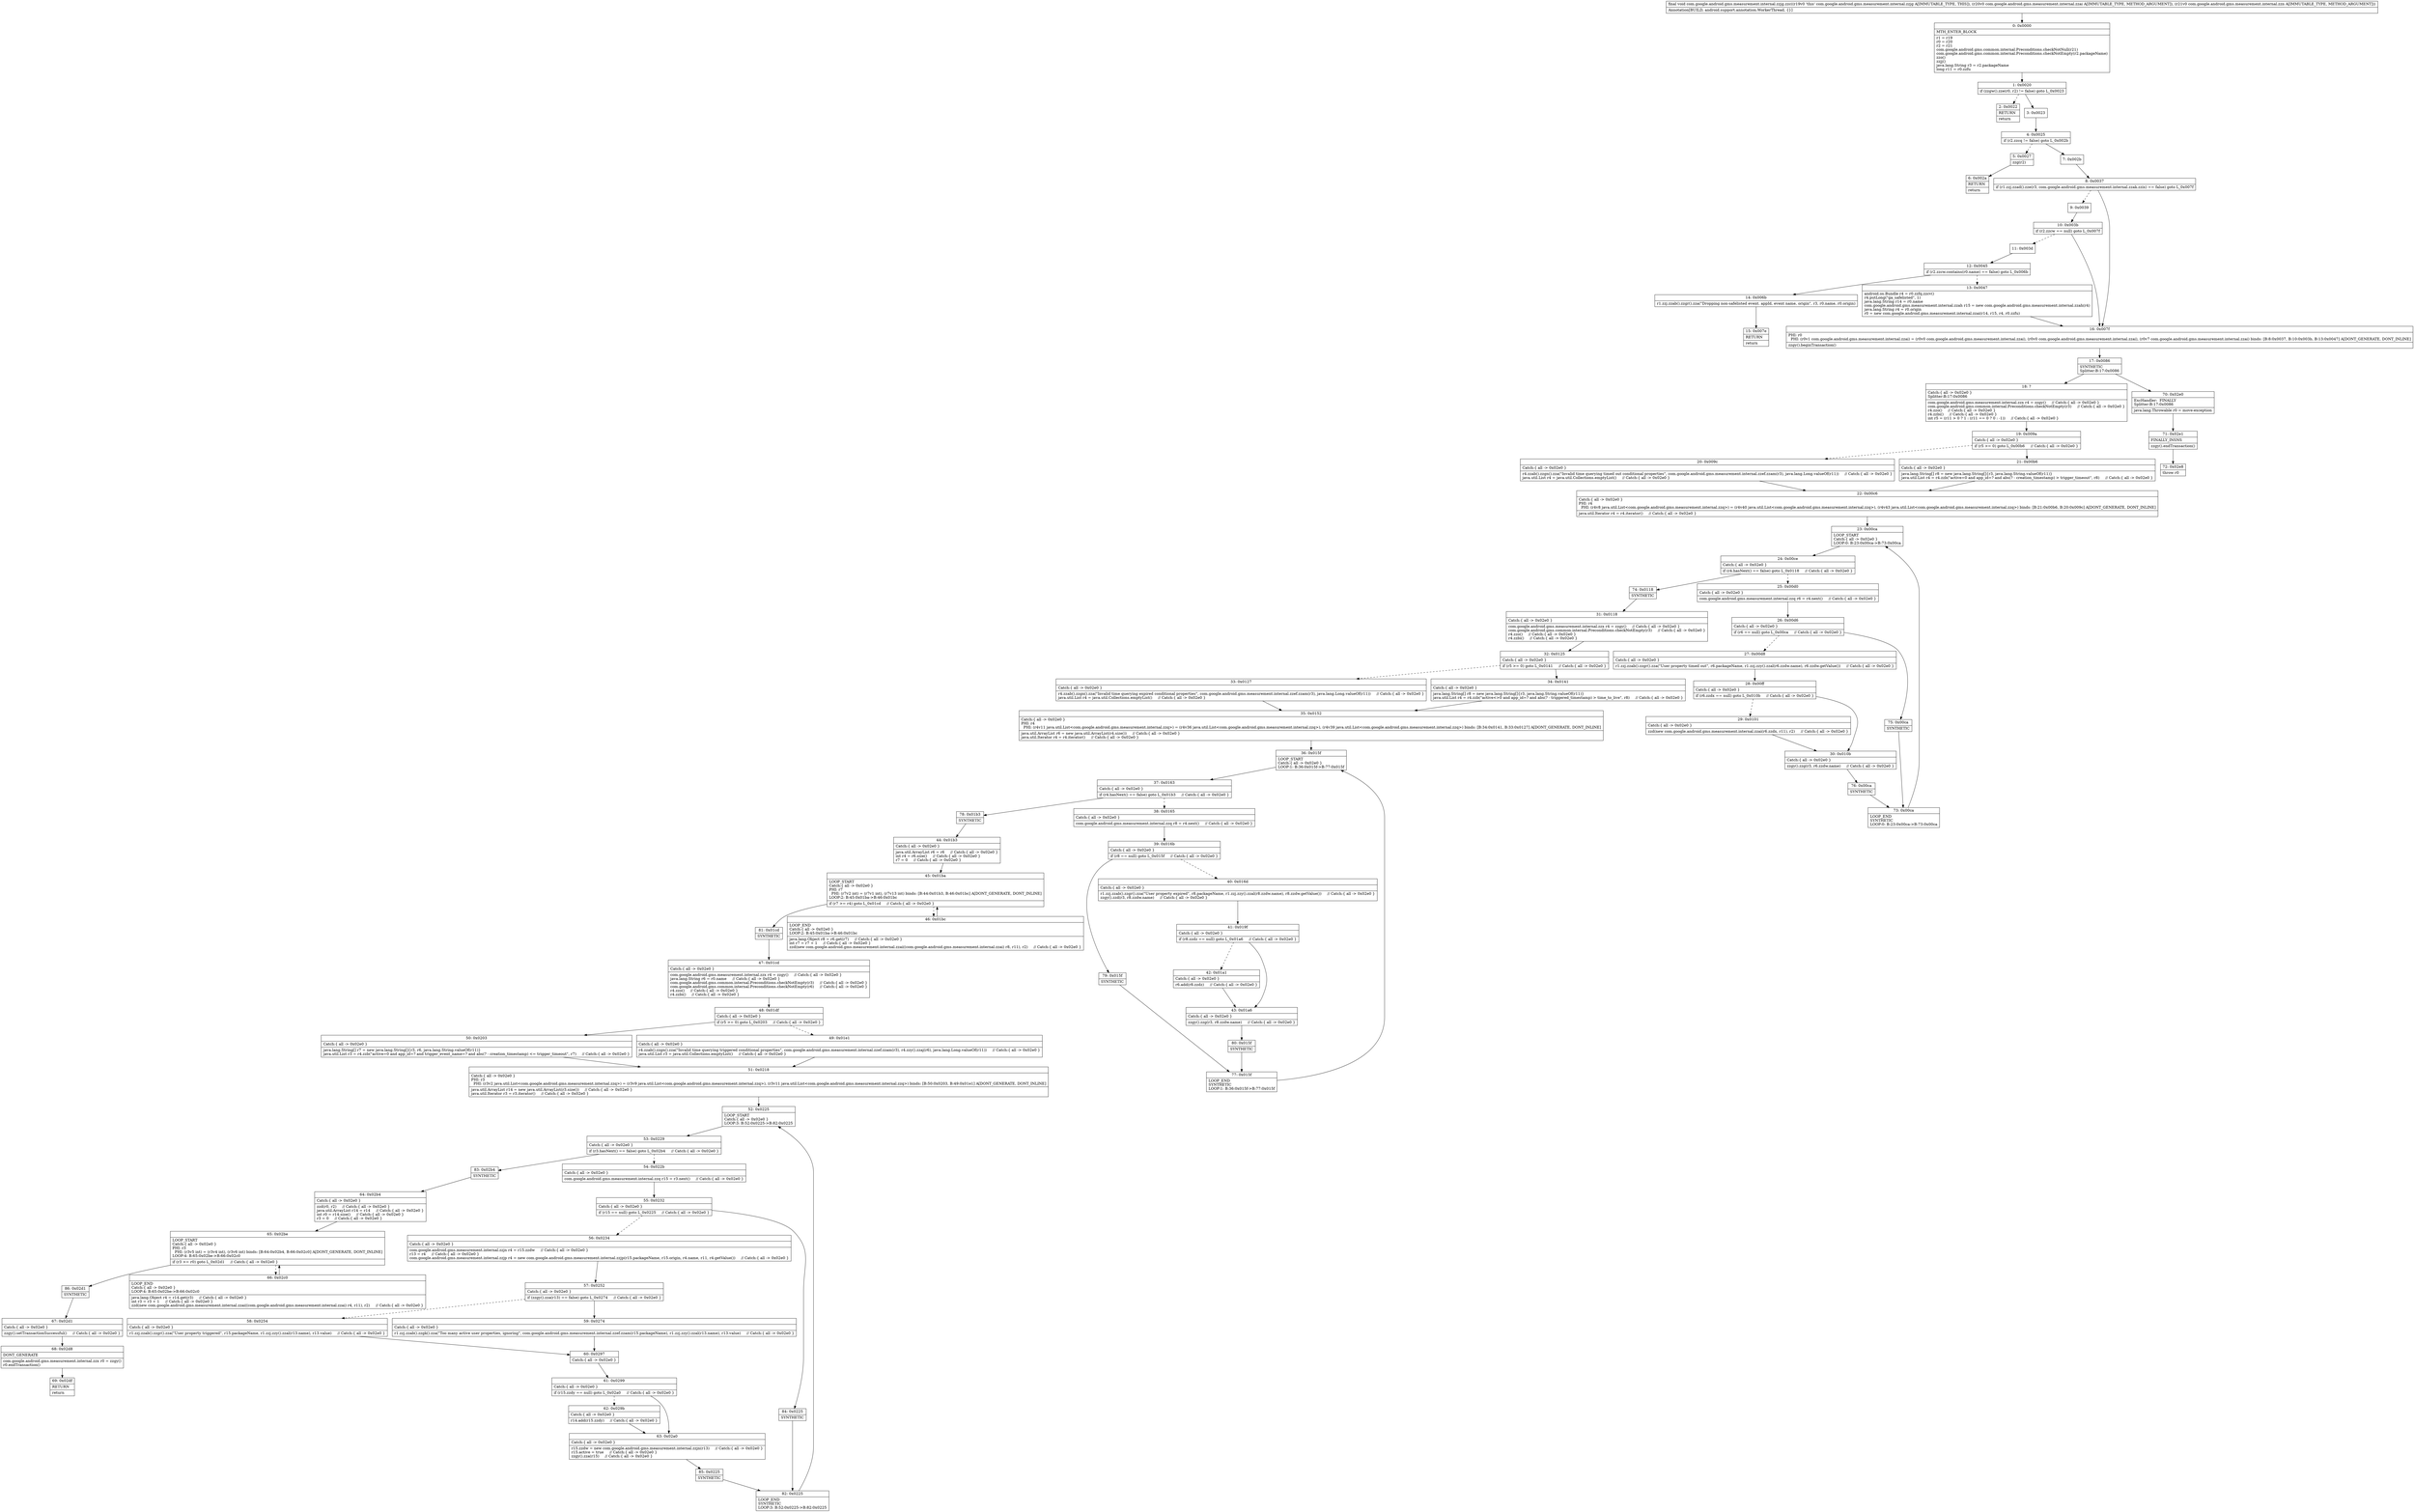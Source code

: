 digraph "CFG forcom.google.android.gms.measurement.internal.zzjg.zzc(Lcom\/google\/android\/gms\/measurement\/internal\/zzai;Lcom\/google\/android\/gms\/measurement\/internal\/zzn;)V" {
Node_0 [shape=record,label="{0\:\ 0x0000|MTH_ENTER_BLOCK\l|r1 = r19\lr0 = r20\lr2 = r21\lcom.google.android.gms.common.internal.Preconditions.checkNotNull(r21)\lcom.google.android.gms.common.internal.Preconditions.checkNotEmpty(r2.packageName)\lzzo()\lzzjj()\ljava.lang.String r3 = r2.packageName\llong r11 = r0.zzfu\l}"];
Node_1 [shape=record,label="{1\:\ 0x0020|if (zzgw().zze(r0, r2) != false) goto L_0x0023\l}"];
Node_2 [shape=record,label="{2\:\ 0x0022|RETURN\l|return\l}"];
Node_3 [shape=record,label="{3\:\ 0x0023}"];
Node_4 [shape=record,label="{4\:\ 0x0025|if (r2.zzcq != false) goto L_0x002b\l}"];
Node_5 [shape=record,label="{5\:\ 0x0027|zzg(r2)\l}"];
Node_6 [shape=record,label="{6\:\ 0x002a|RETURN\l|return\l}"];
Node_7 [shape=record,label="{7\:\ 0x002b}"];
Node_8 [shape=record,label="{8\:\ 0x0037|if (r1.zzj.zzad().zze(r3, com.google.android.gms.measurement.internal.zzak.zzix) == false) goto L_0x007f\l}"];
Node_9 [shape=record,label="{9\:\ 0x0039}"];
Node_10 [shape=record,label="{10\:\ 0x003b|if (r2.zzcw == null) goto L_0x007f\l}"];
Node_11 [shape=record,label="{11\:\ 0x003d}"];
Node_12 [shape=record,label="{12\:\ 0x0045|if (r2.zzcw.contains(r0.name) == false) goto L_0x006b\l}"];
Node_13 [shape=record,label="{13\:\ 0x0047|android.os.Bundle r4 = r0.zzfq.zzcv()\lr4.putLong(\"ga_safelisted\", 1)\ljava.lang.String r14 = r0.name\lcom.google.android.gms.measurement.internal.zzah r15 = new com.google.android.gms.measurement.internal.zzah(r4)\ljava.lang.String r4 = r0.origin\lr0 = new com.google.android.gms.measurement.internal.zzai(r14, r15, r4, r0.zzfu)\l}"];
Node_14 [shape=record,label="{14\:\ 0x006b|r1.zzj.zzab().zzgr().zza(\"Dropping non\-safelisted event. appId, event name, origin\", r3, r0.name, r0.origin)\l}"];
Node_15 [shape=record,label="{15\:\ 0x007e|RETURN\l|return\l}"];
Node_16 [shape=record,label="{16\:\ 0x007f|PHI: r0 \l  PHI: (r0v1 com.google.android.gms.measurement.internal.zzai) = (r0v0 com.google.android.gms.measurement.internal.zzai), (r0v0 com.google.android.gms.measurement.internal.zzai), (r0v7 com.google.android.gms.measurement.internal.zzai) binds: [B:8:0x0037, B:10:0x003b, B:13:0x0047] A[DONT_GENERATE, DONT_INLINE]\l|zzgy().beginTransaction()\l}"];
Node_17 [shape=record,label="{17\:\ 0x0086|SYNTHETIC\lSplitter:B:17:0x0086\l}"];
Node_18 [shape=record,label="{18\:\ ?|Catch:\{ all \-\> 0x02e0 \}\lSplitter:B:17:0x0086\l|com.google.android.gms.measurement.internal.zzx r4 = zzgy()     \/\/ Catch:\{ all \-\> 0x02e0 \}\lcom.google.android.gms.common.internal.Preconditions.checkNotEmpty(r3)     \/\/ Catch:\{ all \-\> 0x02e0 \}\lr4.zzo()     \/\/ Catch:\{ all \-\> 0x02e0 \}\lr4.zzbi()     \/\/ Catch:\{ all \-\> 0x02e0 \}\lint r5 = (r11 \> 0 ? 1 : (r11 == 0 ? 0 : \-1))     \/\/ Catch:\{ all \-\> 0x02e0 \}\l}"];
Node_19 [shape=record,label="{19\:\ 0x009a|Catch:\{ all \-\> 0x02e0 \}\l|if (r5 \>= 0) goto L_0x00b6     \/\/ Catch:\{ all \-\> 0x02e0 \}\l}"];
Node_20 [shape=record,label="{20\:\ 0x009c|Catch:\{ all \-\> 0x02e0 \}\l|r4.zzab().zzgn().zza(\"Invalid time querying timed out conditional properties\", com.google.android.gms.measurement.internal.zzef.zzam(r3), java.lang.Long.valueOf(r11))     \/\/ Catch:\{ all \-\> 0x02e0 \}\ljava.util.List r4 = java.util.Collections.emptyList()     \/\/ Catch:\{ all \-\> 0x02e0 \}\l}"];
Node_21 [shape=record,label="{21\:\ 0x00b6|Catch:\{ all \-\> 0x02e0 \}\l|java.lang.String[] r8 = new java.lang.String[]\{r3, java.lang.String.valueOf(r11)\}\ljava.util.List r4 = r4.zzb(\"active=0 and app_id=? and abs(? \- creation_timestamp) \> trigger_timeout\", r8)     \/\/ Catch:\{ all \-\> 0x02e0 \}\l}"];
Node_22 [shape=record,label="{22\:\ 0x00c6|Catch:\{ all \-\> 0x02e0 \}\lPHI: r4 \l  PHI: (r4v8 java.util.List\<com.google.android.gms.measurement.internal.zzq\>) = (r4v40 java.util.List\<com.google.android.gms.measurement.internal.zzq\>), (r4v43 java.util.List\<com.google.android.gms.measurement.internal.zzq\>) binds: [B:21:0x00b6, B:20:0x009c] A[DONT_GENERATE, DONT_INLINE]\l|java.util.Iterator r4 = r4.iterator()     \/\/ Catch:\{ all \-\> 0x02e0 \}\l}"];
Node_23 [shape=record,label="{23\:\ 0x00ca|LOOP_START\lCatch:\{ all \-\> 0x02e0 \}\lLOOP:0: B:23:0x00ca\-\>B:73:0x00ca\l}"];
Node_24 [shape=record,label="{24\:\ 0x00ce|Catch:\{ all \-\> 0x02e0 \}\l|if (r4.hasNext() == false) goto L_0x0118     \/\/ Catch:\{ all \-\> 0x02e0 \}\l}"];
Node_25 [shape=record,label="{25\:\ 0x00d0|Catch:\{ all \-\> 0x02e0 \}\l|com.google.android.gms.measurement.internal.zzq r6 = r4.next()     \/\/ Catch:\{ all \-\> 0x02e0 \}\l}"];
Node_26 [shape=record,label="{26\:\ 0x00d6|Catch:\{ all \-\> 0x02e0 \}\l|if (r6 == null) goto L_0x00ca     \/\/ Catch:\{ all \-\> 0x02e0 \}\l}"];
Node_27 [shape=record,label="{27\:\ 0x00d8|Catch:\{ all \-\> 0x02e0 \}\l|r1.zzj.zzab().zzgr().zza(\"User property timed out\", r6.packageName, r1.zzj.zzy().zzal(r6.zzdw.name), r6.zzdw.getValue())     \/\/ Catch:\{ all \-\> 0x02e0 \}\l}"];
Node_28 [shape=record,label="{28\:\ 0x00ff|Catch:\{ all \-\> 0x02e0 \}\l|if (r6.zzdx == null) goto L_0x010b     \/\/ Catch:\{ all \-\> 0x02e0 \}\l}"];
Node_29 [shape=record,label="{29\:\ 0x0101|Catch:\{ all \-\> 0x02e0 \}\l|zzd(new com.google.android.gms.measurement.internal.zzai(r6.zzdx, r11), r2)     \/\/ Catch:\{ all \-\> 0x02e0 \}\l}"];
Node_30 [shape=record,label="{30\:\ 0x010b|Catch:\{ all \-\> 0x02e0 \}\l|zzgy().zzg(r3, r6.zzdw.name)     \/\/ Catch:\{ all \-\> 0x02e0 \}\l}"];
Node_31 [shape=record,label="{31\:\ 0x0118|Catch:\{ all \-\> 0x02e0 \}\l|com.google.android.gms.measurement.internal.zzx r4 = zzgy()     \/\/ Catch:\{ all \-\> 0x02e0 \}\lcom.google.android.gms.common.internal.Preconditions.checkNotEmpty(r3)     \/\/ Catch:\{ all \-\> 0x02e0 \}\lr4.zzo()     \/\/ Catch:\{ all \-\> 0x02e0 \}\lr4.zzbi()     \/\/ Catch:\{ all \-\> 0x02e0 \}\l}"];
Node_32 [shape=record,label="{32\:\ 0x0125|Catch:\{ all \-\> 0x02e0 \}\l|if (r5 \>= 0) goto L_0x0141     \/\/ Catch:\{ all \-\> 0x02e0 \}\l}"];
Node_33 [shape=record,label="{33\:\ 0x0127|Catch:\{ all \-\> 0x02e0 \}\l|r4.zzab().zzgn().zza(\"Invalid time querying expired conditional properties\", com.google.android.gms.measurement.internal.zzef.zzam(r3), java.lang.Long.valueOf(r11))     \/\/ Catch:\{ all \-\> 0x02e0 \}\ljava.util.List r4 = java.util.Collections.emptyList()     \/\/ Catch:\{ all \-\> 0x02e0 \}\l}"];
Node_34 [shape=record,label="{34\:\ 0x0141|Catch:\{ all \-\> 0x02e0 \}\l|java.lang.String[] r8 = new java.lang.String[]\{r3, java.lang.String.valueOf(r11)\}\ljava.util.List r4 = r4.zzb(\"active\<\>0 and app_id=? and abs(? \- triggered_timestamp) \> time_to_live\", r8)     \/\/ Catch:\{ all \-\> 0x02e0 \}\l}"];
Node_35 [shape=record,label="{35\:\ 0x0152|Catch:\{ all \-\> 0x02e0 \}\lPHI: r4 \l  PHI: (r4v11 java.util.List\<com.google.android.gms.measurement.internal.zzq\>) = (r4v36 java.util.List\<com.google.android.gms.measurement.internal.zzq\>), (r4v39 java.util.List\<com.google.android.gms.measurement.internal.zzq\>) binds: [B:34:0x0141, B:33:0x0127] A[DONT_GENERATE, DONT_INLINE]\l|java.util.ArrayList r6 = new java.util.ArrayList(r4.size())     \/\/ Catch:\{ all \-\> 0x02e0 \}\ljava.util.Iterator r4 = r4.iterator()     \/\/ Catch:\{ all \-\> 0x02e0 \}\l}"];
Node_36 [shape=record,label="{36\:\ 0x015f|LOOP_START\lCatch:\{ all \-\> 0x02e0 \}\lLOOP:1: B:36:0x015f\-\>B:77:0x015f\l}"];
Node_37 [shape=record,label="{37\:\ 0x0163|Catch:\{ all \-\> 0x02e0 \}\l|if (r4.hasNext() == false) goto L_0x01b3     \/\/ Catch:\{ all \-\> 0x02e0 \}\l}"];
Node_38 [shape=record,label="{38\:\ 0x0165|Catch:\{ all \-\> 0x02e0 \}\l|com.google.android.gms.measurement.internal.zzq r8 = r4.next()     \/\/ Catch:\{ all \-\> 0x02e0 \}\l}"];
Node_39 [shape=record,label="{39\:\ 0x016b|Catch:\{ all \-\> 0x02e0 \}\l|if (r8 == null) goto L_0x015f     \/\/ Catch:\{ all \-\> 0x02e0 \}\l}"];
Node_40 [shape=record,label="{40\:\ 0x016d|Catch:\{ all \-\> 0x02e0 \}\l|r1.zzj.zzab().zzgr().zza(\"User property expired\", r8.packageName, r1.zzj.zzy().zzal(r8.zzdw.name), r8.zzdw.getValue())     \/\/ Catch:\{ all \-\> 0x02e0 \}\lzzgy().zzd(r3, r8.zzdw.name)     \/\/ Catch:\{ all \-\> 0x02e0 \}\l}"];
Node_41 [shape=record,label="{41\:\ 0x019f|Catch:\{ all \-\> 0x02e0 \}\l|if (r8.zzdz == null) goto L_0x01a6     \/\/ Catch:\{ all \-\> 0x02e0 \}\l}"];
Node_42 [shape=record,label="{42\:\ 0x01a1|Catch:\{ all \-\> 0x02e0 \}\l|r6.add(r8.zzdz)     \/\/ Catch:\{ all \-\> 0x02e0 \}\l}"];
Node_43 [shape=record,label="{43\:\ 0x01a6|Catch:\{ all \-\> 0x02e0 \}\l|zzgy().zzg(r3, r8.zzdw.name)     \/\/ Catch:\{ all \-\> 0x02e0 \}\l}"];
Node_44 [shape=record,label="{44\:\ 0x01b3|Catch:\{ all \-\> 0x02e0 \}\l|java.util.ArrayList r6 = r6     \/\/ Catch:\{ all \-\> 0x02e0 \}\lint r4 = r6.size()     \/\/ Catch:\{ all \-\> 0x02e0 \}\lr7 = 0     \/\/ Catch:\{ all \-\> 0x02e0 \}\l}"];
Node_45 [shape=record,label="{45\:\ 0x01ba|LOOP_START\lCatch:\{ all \-\> 0x02e0 \}\lPHI: r7 \l  PHI: (r7v2 int) = (r7v1 int), (r7v13 int) binds: [B:44:0x01b3, B:46:0x01bc] A[DONT_GENERATE, DONT_INLINE]\lLOOP:2: B:45:0x01ba\-\>B:46:0x01bc\l|if (r7 \>= r4) goto L_0x01cd     \/\/ Catch:\{ all \-\> 0x02e0 \}\l}"];
Node_46 [shape=record,label="{46\:\ 0x01bc|LOOP_END\lCatch:\{ all \-\> 0x02e0 \}\lLOOP:2: B:45:0x01ba\-\>B:46:0x01bc\l|java.lang.Object r8 = r6.get(r7)     \/\/ Catch:\{ all \-\> 0x02e0 \}\lint r7 = r7 + 1     \/\/ Catch:\{ all \-\> 0x02e0 \}\lzzd(new com.google.android.gms.measurement.internal.zzai((com.google.android.gms.measurement.internal.zzai) r8, r11), r2)     \/\/ Catch:\{ all \-\> 0x02e0 \}\l}"];
Node_47 [shape=record,label="{47\:\ 0x01cd|Catch:\{ all \-\> 0x02e0 \}\l|com.google.android.gms.measurement.internal.zzx r4 = zzgy()     \/\/ Catch:\{ all \-\> 0x02e0 \}\ljava.lang.String r6 = r0.name     \/\/ Catch:\{ all \-\> 0x02e0 \}\lcom.google.android.gms.common.internal.Preconditions.checkNotEmpty(r3)     \/\/ Catch:\{ all \-\> 0x02e0 \}\lcom.google.android.gms.common.internal.Preconditions.checkNotEmpty(r6)     \/\/ Catch:\{ all \-\> 0x02e0 \}\lr4.zzo()     \/\/ Catch:\{ all \-\> 0x02e0 \}\lr4.zzbi()     \/\/ Catch:\{ all \-\> 0x02e0 \}\l}"];
Node_48 [shape=record,label="{48\:\ 0x01df|Catch:\{ all \-\> 0x02e0 \}\l|if (r5 \>= 0) goto L_0x0203     \/\/ Catch:\{ all \-\> 0x02e0 \}\l}"];
Node_49 [shape=record,label="{49\:\ 0x01e1|Catch:\{ all \-\> 0x02e0 \}\l|r4.zzab().zzgn().zza(\"Invalid time querying triggered conditional properties\", com.google.android.gms.measurement.internal.zzef.zzam(r3), r4.zzy().zzaj(r6), java.lang.Long.valueOf(r11))     \/\/ Catch:\{ all \-\> 0x02e0 \}\ljava.util.List r3 = java.util.Collections.emptyList()     \/\/ Catch:\{ all \-\> 0x02e0 \}\l}"];
Node_50 [shape=record,label="{50\:\ 0x0203|Catch:\{ all \-\> 0x02e0 \}\l|java.lang.String[] r7 = new java.lang.String[]\{r3, r6, java.lang.String.valueOf(r11)\}\ljava.util.List r3 = r4.zzb(\"active=0 and app_id=? and trigger_event_name=? and abs(? \- creation_timestamp) \<= trigger_timeout\", r7)     \/\/ Catch:\{ all \-\> 0x02e0 \}\l}"];
Node_51 [shape=record,label="{51\:\ 0x0218|Catch:\{ all \-\> 0x02e0 \}\lPHI: r3 \l  PHI: (r3v2 java.util.List\<com.google.android.gms.measurement.internal.zzq\>) = (r3v9 java.util.List\<com.google.android.gms.measurement.internal.zzq\>), (r3v11 java.util.List\<com.google.android.gms.measurement.internal.zzq\>) binds: [B:50:0x0203, B:49:0x01e1] A[DONT_GENERATE, DONT_INLINE]\l|java.util.ArrayList r14 = new java.util.ArrayList(r3.size())     \/\/ Catch:\{ all \-\> 0x02e0 \}\ljava.util.Iterator r3 = r3.iterator()     \/\/ Catch:\{ all \-\> 0x02e0 \}\l}"];
Node_52 [shape=record,label="{52\:\ 0x0225|LOOP_START\lCatch:\{ all \-\> 0x02e0 \}\lLOOP:3: B:52:0x0225\-\>B:82:0x0225\l}"];
Node_53 [shape=record,label="{53\:\ 0x0229|Catch:\{ all \-\> 0x02e0 \}\l|if (r3.hasNext() == false) goto L_0x02b4     \/\/ Catch:\{ all \-\> 0x02e0 \}\l}"];
Node_54 [shape=record,label="{54\:\ 0x022b|Catch:\{ all \-\> 0x02e0 \}\l|com.google.android.gms.measurement.internal.zzq r15 = r3.next()     \/\/ Catch:\{ all \-\> 0x02e0 \}\l}"];
Node_55 [shape=record,label="{55\:\ 0x0232|Catch:\{ all \-\> 0x02e0 \}\l|if (r15 == null) goto L_0x0225     \/\/ Catch:\{ all \-\> 0x02e0 \}\l}"];
Node_56 [shape=record,label="{56\:\ 0x0234|Catch:\{ all \-\> 0x02e0 \}\l|com.google.android.gms.measurement.internal.zzjn r4 = r15.zzdw     \/\/ Catch:\{ all \-\> 0x02e0 \}\lr13 = r4     \/\/ Catch:\{ all \-\> 0x02e0 \}\lcom.google.android.gms.measurement.internal.zzjp r4 = new com.google.android.gms.measurement.internal.zzjp(r15.packageName, r15.origin, r4.name, r11, r4.getValue())     \/\/ Catch:\{ all \-\> 0x02e0 \}\l}"];
Node_57 [shape=record,label="{57\:\ 0x0252|Catch:\{ all \-\> 0x02e0 \}\l|if (zzgy().zza(r13) == false) goto L_0x0274     \/\/ Catch:\{ all \-\> 0x02e0 \}\l}"];
Node_58 [shape=record,label="{58\:\ 0x0254|Catch:\{ all \-\> 0x02e0 \}\l|r1.zzj.zzab().zzgr().zza(\"User property triggered\", r15.packageName, r1.zzj.zzy().zzal(r13.name), r13.value)     \/\/ Catch:\{ all \-\> 0x02e0 \}\l}"];
Node_59 [shape=record,label="{59\:\ 0x0274|Catch:\{ all \-\> 0x02e0 \}\l|r1.zzj.zzab().zzgk().zza(\"Too many active user properties, ignoring\", com.google.android.gms.measurement.internal.zzef.zzam(r15.packageName), r1.zzj.zzy().zzal(r13.name), r13.value)     \/\/ Catch:\{ all \-\> 0x02e0 \}\l}"];
Node_60 [shape=record,label="{60\:\ 0x0297|Catch:\{ all \-\> 0x02e0 \}\l}"];
Node_61 [shape=record,label="{61\:\ 0x0299|Catch:\{ all \-\> 0x02e0 \}\l|if (r15.zzdy == null) goto L_0x02a0     \/\/ Catch:\{ all \-\> 0x02e0 \}\l}"];
Node_62 [shape=record,label="{62\:\ 0x029b|Catch:\{ all \-\> 0x02e0 \}\l|r14.add(r15.zzdy)     \/\/ Catch:\{ all \-\> 0x02e0 \}\l}"];
Node_63 [shape=record,label="{63\:\ 0x02a0|Catch:\{ all \-\> 0x02e0 \}\l|r15.zzdw = new com.google.android.gms.measurement.internal.zzjn(r13)     \/\/ Catch:\{ all \-\> 0x02e0 \}\lr15.active = true     \/\/ Catch:\{ all \-\> 0x02e0 \}\lzzgy().zza(r15)     \/\/ Catch:\{ all \-\> 0x02e0 \}\l}"];
Node_64 [shape=record,label="{64\:\ 0x02b4|Catch:\{ all \-\> 0x02e0 \}\l|zzd(r0, r2)     \/\/ Catch:\{ all \-\> 0x02e0 \}\ljava.util.ArrayList r14 = r14     \/\/ Catch:\{ all \-\> 0x02e0 \}\lint r0 = r14.size()     \/\/ Catch:\{ all \-\> 0x02e0 \}\lr3 = 0     \/\/ Catch:\{ all \-\> 0x02e0 \}\l}"];
Node_65 [shape=record,label="{65\:\ 0x02be|LOOP_START\lCatch:\{ all \-\> 0x02e0 \}\lPHI: r3 \l  PHI: (r3v5 int) = (r3v4 int), (r3v6 int) binds: [B:64:0x02b4, B:66:0x02c0] A[DONT_GENERATE, DONT_INLINE]\lLOOP:4: B:65:0x02be\-\>B:66:0x02c0\l|if (r3 \>= r0) goto L_0x02d1     \/\/ Catch:\{ all \-\> 0x02e0 \}\l}"];
Node_66 [shape=record,label="{66\:\ 0x02c0|LOOP_END\lCatch:\{ all \-\> 0x02e0 \}\lLOOP:4: B:65:0x02be\-\>B:66:0x02c0\l|java.lang.Object r4 = r14.get(r3)     \/\/ Catch:\{ all \-\> 0x02e0 \}\lint r3 = r3 + 1     \/\/ Catch:\{ all \-\> 0x02e0 \}\lzzd(new com.google.android.gms.measurement.internal.zzai((com.google.android.gms.measurement.internal.zzai) r4, r11), r2)     \/\/ Catch:\{ all \-\> 0x02e0 \}\l}"];
Node_67 [shape=record,label="{67\:\ 0x02d1|Catch:\{ all \-\> 0x02e0 \}\l|zzgy().setTransactionSuccessful()     \/\/ Catch:\{ all \-\> 0x02e0 \}\l}"];
Node_68 [shape=record,label="{68\:\ 0x02d8|DONT_GENERATE\l|com.google.android.gms.measurement.internal.zzx r0 = zzgy()\lr0.endTransaction()\l}"];
Node_69 [shape=record,label="{69\:\ 0x02df|RETURN\l|return\l}"];
Node_70 [shape=record,label="{70\:\ 0x02e0|ExcHandler:  FINALLY\lSplitter:B:17:0x0086\l|java.lang.Throwable r0 = move\-exception\l}"];
Node_71 [shape=record,label="{71\:\ 0x02e1|FINALLY_INSNS\l|zzgy().endTransaction()\l}"];
Node_72 [shape=record,label="{72\:\ 0x02e8|throw r0\l}"];
Node_73 [shape=record,label="{73\:\ 0x00ca|LOOP_END\lSYNTHETIC\lLOOP:0: B:23:0x00ca\-\>B:73:0x00ca\l}"];
Node_74 [shape=record,label="{74\:\ 0x0118|SYNTHETIC\l}"];
Node_75 [shape=record,label="{75\:\ 0x00ca|SYNTHETIC\l}"];
Node_76 [shape=record,label="{76\:\ 0x00ca|SYNTHETIC\l}"];
Node_77 [shape=record,label="{77\:\ 0x015f|LOOP_END\lSYNTHETIC\lLOOP:1: B:36:0x015f\-\>B:77:0x015f\l}"];
Node_78 [shape=record,label="{78\:\ 0x01b3|SYNTHETIC\l}"];
Node_79 [shape=record,label="{79\:\ 0x015f|SYNTHETIC\l}"];
Node_80 [shape=record,label="{80\:\ 0x015f|SYNTHETIC\l}"];
Node_81 [shape=record,label="{81\:\ 0x01cd|SYNTHETIC\l}"];
Node_82 [shape=record,label="{82\:\ 0x0225|LOOP_END\lSYNTHETIC\lLOOP:3: B:52:0x0225\-\>B:82:0x0225\l}"];
Node_83 [shape=record,label="{83\:\ 0x02b4|SYNTHETIC\l}"];
Node_84 [shape=record,label="{84\:\ 0x0225|SYNTHETIC\l}"];
Node_85 [shape=record,label="{85\:\ 0x0225|SYNTHETIC\l}"];
Node_86 [shape=record,label="{86\:\ 0x02d1|SYNTHETIC\l}"];
MethodNode[shape=record,label="{final void com.google.android.gms.measurement.internal.zzjg.zzc((r19v0 'this' com.google.android.gms.measurement.internal.zzjg A[IMMUTABLE_TYPE, THIS]), (r20v0 com.google.android.gms.measurement.internal.zzai A[IMMUTABLE_TYPE, METHOD_ARGUMENT]), (r21v0 com.google.android.gms.measurement.internal.zzn A[IMMUTABLE_TYPE, METHOD_ARGUMENT]))  | Annotation[BUILD, android.support.annotation.WorkerThread, \{\}]\l}"];
MethodNode -> Node_0;
Node_0 -> Node_1;
Node_1 -> Node_2[style=dashed];
Node_1 -> Node_3;
Node_3 -> Node_4;
Node_4 -> Node_5[style=dashed];
Node_4 -> Node_7;
Node_5 -> Node_6;
Node_7 -> Node_8;
Node_8 -> Node_9[style=dashed];
Node_8 -> Node_16;
Node_9 -> Node_10;
Node_10 -> Node_11[style=dashed];
Node_10 -> Node_16;
Node_11 -> Node_12;
Node_12 -> Node_13[style=dashed];
Node_12 -> Node_14;
Node_13 -> Node_16;
Node_14 -> Node_15;
Node_16 -> Node_17;
Node_17 -> Node_18;
Node_17 -> Node_70;
Node_18 -> Node_19;
Node_19 -> Node_20[style=dashed];
Node_19 -> Node_21;
Node_20 -> Node_22;
Node_21 -> Node_22;
Node_22 -> Node_23;
Node_23 -> Node_24;
Node_24 -> Node_25[style=dashed];
Node_24 -> Node_74;
Node_25 -> Node_26;
Node_26 -> Node_27[style=dashed];
Node_26 -> Node_75;
Node_27 -> Node_28;
Node_28 -> Node_29[style=dashed];
Node_28 -> Node_30;
Node_29 -> Node_30;
Node_30 -> Node_76;
Node_31 -> Node_32;
Node_32 -> Node_33[style=dashed];
Node_32 -> Node_34;
Node_33 -> Node_35;
Node_34 -> Node_35;
Node_35 -> Node_36;
Node_36 -> Node_37;
Node_37 -> Node_38[style=dashed];
Node_37 -> Node_78;
Node_38 -> Node_39;
Node_39 -> Node_40[style=dashed];
Node_39 -> Node_79;
Node_40 -> Node_41;
Node_41 -> Node_42[style=dashed];
Node_41 -> Node_43;
Node_42 -> Node_43;
Node_43 -> Node_80;
Node_44 -> Node_45;
Node_45 -> Node_46[style=dashed];
Node_45 -> Node_81;
Node_46 -> Node_45;
Node_47 -> Node_48;
Node_48 -> Node_49[style=dashed];
Node_48 -> Node_50;
Node_49 -> Node_51;
Node_50 -> Node_51;
Node_51 -> Node_52;
Node_52 -> Node_53;
Node_53 -> Node_54[style=dashed];
Node_53 -> Node_83;
Node_54 -> Node_55;
Node_55 -> Node_56[style=dashed];
Node_55 -> Node_84;
Node_56 -> Node_57;
Node_57 -> Node_58[style=dashed];
Node_57 -> Node_59;
Node_58 -> Node_60;
Node_59 -> Node_60;
Node_60 -> Node_61;
Node_61 -> Node_62[style=dashed];
Node_61 -> Node_63;
Node_62 -> Node_63;
Node_63 -> Node_85;
Node_64 -> Node_65;
Node_65 -> Node_66[style=dashed];
Node_65 -> Node_86;
Node_66 -> Node_65;
Node_67 -> Node_68;
Node_68 -> Node_69;
Node_70 -> Node_71;
Node_71 -> Node_72;
Node_73 -> Node_23;
Node_74 -> Node_31;
Node_75 -> Node_73;
Node_76 -> Node_73;
Node_77 -> Node_36;
Node_78 -> Node_44;
Node_79 -> Node_77;
Node_80 -> Node_77;
Node_81 -> Node_47;
Node_82 -> Node_52;
Node_83 -> Node_64;
Node_84 -> Node_82;
Node_85 -> Node_82;
Node_86 -> Node_67;
}

